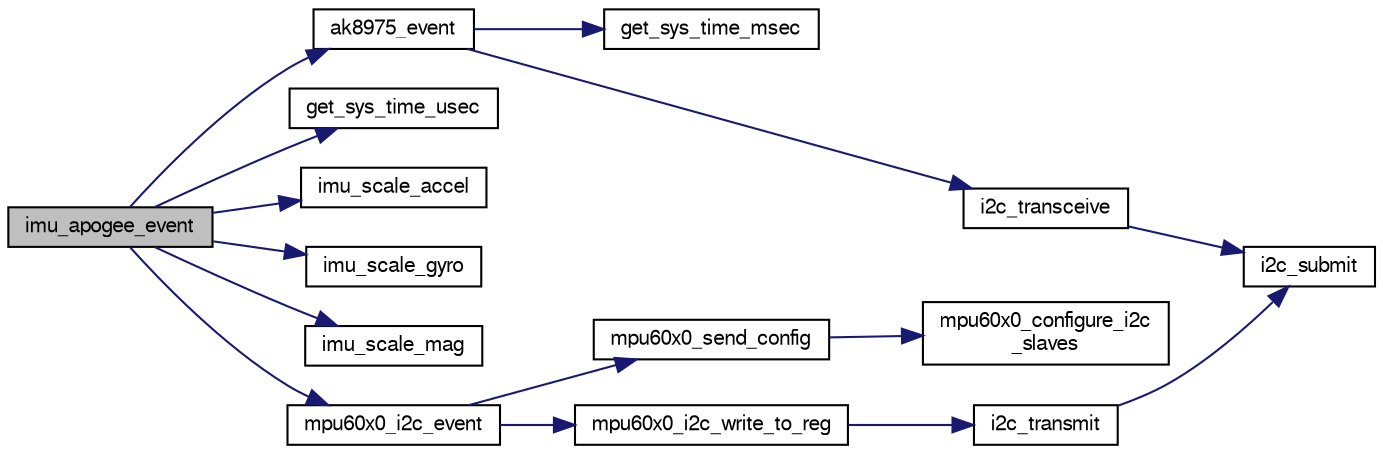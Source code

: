 digraph "imu_apogee_event"
{
  edge [fontname="FreeSans",fontsize="10",labelfontname="FreeSans",labelfontsize="10"];
  node [fontname="FreeSans",fontsize="10",shape=record];
  rankdir="LR";
  Node1 [label="imu_apogee_event",height=0.2,width=0.4,color="black", fillcolor="grey75", style="filled", fontcolor="black"];
  Node1 -> Node2 [color="midnightblue",fontsize="10",style="solid",fontname="FreeSans"];
  Node2 [label="ak8975_event",height=0.2,width=0.4,color="black", fillcolor="white", style="filled",URL="$ak8975_8c.html#ab0f5eefeb80614ad955e79f5b34819eb"];
  Node2 -> Node3 [color="midnightblue",fontsize="10",style="solid",fontname="FreeSans"];
  Node3 [label="get_sys_time_msec",height=0.2,width=0.4,color="black", fillcolor="white", style="filled",URL="$chibios_2mcu__periph_2sys__time__arch_8c.html#ad3cb294b0d1d74dfb511534b36a17960",tooltip="Get the time in milliseconds since startup. "];
  Node2 -> Node4 [color="midnightblue",fontsize="10",style="solid",fontname="FreeSans"];
  Node4 [label="i2c_transceive",height=0.2,width=0.4,color="black", fillcolor="white", style="filled",URL="$group__i2c.html#gafb731922c9fb73255aa4cc11e34bfbd6",tooltip="Submit a write/read transaction. "];
  Node4 -> Node5 [color="midnightblue",fontsize="10",style="solid",fontname="FreeSans"];
  Node5 [label="i2c_submit",height=0.2,width=0.4,color="black", fillcolor="white", style="filled",URL="$group__i2c.html#ga4eed48e542a9c71b93372f5a38d7e367",tooltip="Submit a I2C transaction. "];
  Node1 -> Node6 [color="midnightblue",fontsize="10",style="solid",fontname="FreeSans"];
  Node6 [label="get_sys_time_usec",height=0.2,width=0.4,color="black", fillcolor="white", style="filled",URL="$chibios_2mcu__periph_2sys__time__arch_8c.html#a7ddfef1f78a56c6b4c4c536b5d670bfb",tooltip="Get the time in microseconds since startup. "];
  Node1 -> Node7 [color="midnightblue",fontsize="10",style="solid",fontname="FreeSans"];
  Node7 [label="imu_scale_accel",height=0.2,width=0.4,color="black", fillcolor="white", style="filled",URL="$ahrs__gx3_8c.html#a34a2e1e2b450191b8ab1e849239810b2"];
  Node1 -> Node8 [color="midnightblue",fontsize="10",style="solid",fontname="FreeSans"];
  Node8 [label="imu_scale_gyro",height=0.2,width=0.4,color="black", fillcolor="white", style="filled",URL="$ahrs__gx3_8c.html#a8d63b0a61c8ffe88dd15b40843b1ae1d"];
  Node1 -> Node9 [color="midnightblue",fontsize="10",style="solid",fontname="FreeSans"];
  Node9 [label="imu_scale_mag",height=0.2,width=0.4,color="black", fillcolor="white", style="filled",URL="$ahrs__gx3_8c.html#a6ca6c7f78fab9df37eb980d2b4d1b3a9"];
  Node1 -> Node10 [color="midnightblue",fontsize="10",style="solid",fontname="FreeSans"];
  Node10 [label="mpu60x0_i2c_event",height=0.2,width=0.4,color="black", fillcolor="white", style="filled",URL="$mpu60x0__i2c_8c.html#a4929a8161b6ff6301f48f6dbcc0b449c"];
  Node10 -> Node11 [color="midnightblue",fontsize="10",style="solid",fontname="FreeSans"];
  Node11 [label="mpu60x0_send_config",height=0.2,width=0.4,color="black", fillcolor="white", style="filled",URL="$mpu60x0_8c.html#a564470aa2f16b3f6665b99d9141f9ae7",tooltip="Configuration sequence called once before normal use. "];
  Node11 -> Node12 [color="midnightblue",fontsize="10",style="solid",fontname="FreeSans"];
  Node12 [label="mpu60x0_configure_i2c\l_slaves",height=0.2,width=0.4,color="black", fillcolor="white", style="filled",URL="$mpu60x0_8h.html#aedbe7307e6e7f522300178dd964c2f3b",tooltip="Configure I2C slaves of the MPU. "];
  Node10 -> Node13 [color="midnightblue",fontsize="10",style="solid",fontname="FreeSans"];
  Node13 [label="mpu60x0_i2c_write_to_reg",height=0.2,width=0.4,color="black", fillcolor="white", style="filled",URL="$mpu60x0__i2c_8c.html#a1f2cb2db1a703a3ef043e0412f84278b"];
  Node13 -> Node14 [color="midnightblue",fontsize="10",style="solid",fontname="FreeSans"];
  Node14 [label="i2c_transmit",height=0.2,width=0.4,color="black", fillcolor="white", style="filled",URL="$group__i2c.html#ga54405aa058f14a143b8b1b5380015927",tooltip="Submit a write only transaction. "];
  Node14 -> Node5 [color="midnightblue",fontsize="10",style="solid",fontname="FreeSans"];
}
